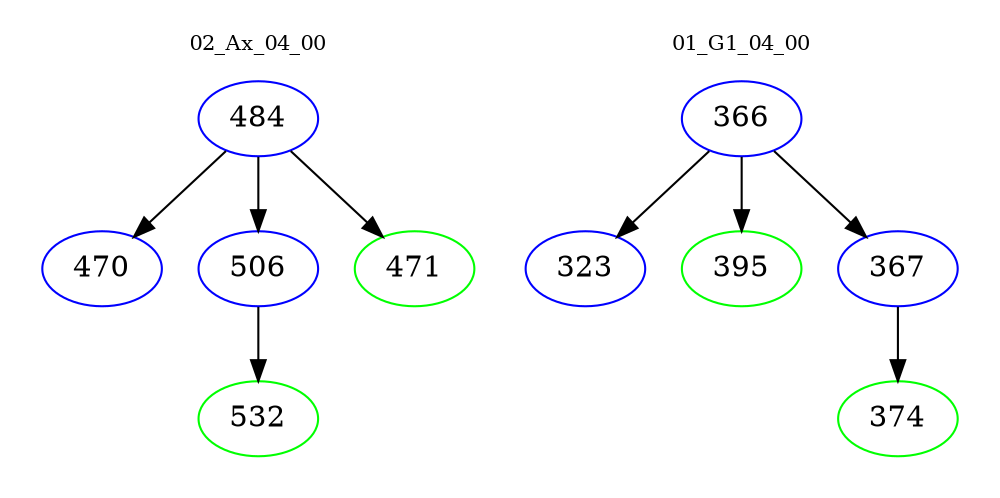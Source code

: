 digraph{
subgraph cluster_0 {
color = white
label = "02_Ax_04_00";
fontsize=10;
T0_484 [label="484", color="blue"]
T0_484 -> T0_470 [color="black"]
T0_470 [label="470", color="blue"]
T0_484 -> T0_506 [color="black"]
T0_506 [label="506", color="blue"]
T0_506 -> T0_532 [color="black"]
T0_532 [label="532", color="green"]
T0_484 -> T0_471 [color="black"]
T0_471 [label="471", color="green"]
}
subgraph cluster_1 {
color = white
label = "01_G1_04_00";
fontsize=10;
T1_366 [label="366", color="blue"]
T1_366 -> T1_323 [color="black"]
T1_323 [label="323", color="blue"]
T1_366 -> T1_395 [color="black"]
T1_395 [label="395", color="green"]
T1_366 -> T1_367 [color="black"]
T1_367 [label="367", color="blue"]
T1_367 -> T1_374 [color="black"]
T1_374 [label="374", color="green"]
}
}
